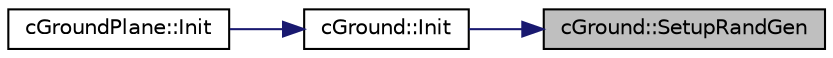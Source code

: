 digraph "cGround::SetupRandGen"
{
 // LATEX_PDF_SIZE
  edge [fontname="Helvetica",fontsize="10",labelfontname="Helvetica",labelfontsize="10"];
  node [fontname="Helvetica",fontsize="10",shape=record];
  rankdir="RL";
  Node1 [label="cGround::SetupRandGen",height=0.2,width=0.4,color="black", fillcolor="grey75", style="filled", fontcolor="black",tooltip=" "];
  Node1 -> Node2 [dir="back",color="midnightblue",fontsize="10",style="solid",fontname="Helvetica"];
  Node2 [label="cGround::Init",height=0.2,width=0.4,color="black", fillcolor="white", style="filled",URL="$classc_ground.html#a8d912effea80bcf1746603bae54ded73",tooltip=" "];
  Node2 -> Node3 [dir="back",color="midnightblue",fontsize="10",style="solid",fontname="Helvetica"];
  Node3 [label="cGroundPlane::Init",height=0.2,width=0.4,color="black", fillcolor="white", style="filled",URL="$classc_ground_plane.html#abe26ea6b370eab86f189c3283cef44c7",tooltip=" "];
}
